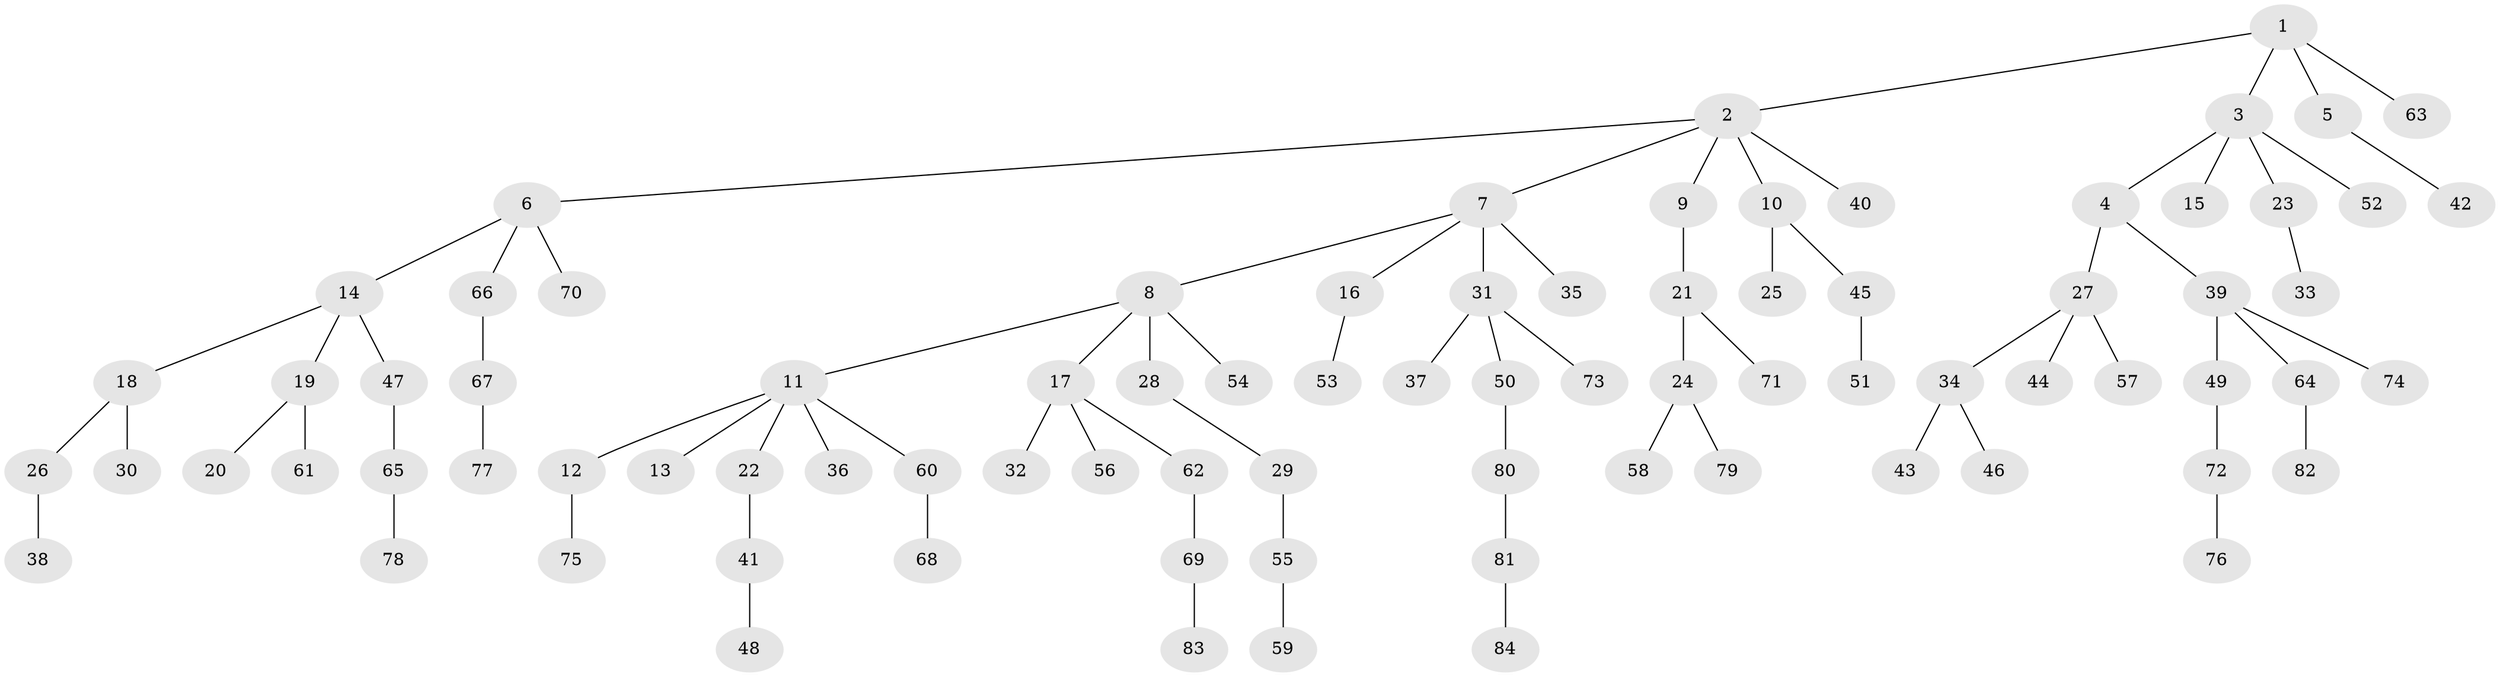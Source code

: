 // coarse degree distribution, {4: 0.0847457627118644, 5: 0.03389830508474576, 3: 0.06779661016949153, 6: 0.03389830508474576, 8: 0.01694915254237288, 2: 0.15254237288135594, 1: 0.6101694915254238}
// Generated by graph-tools (version 1.1) at 2025/42/03/06/25 10:42:06]
// undirected, 84 vertices, 83 edges
graph export_dot {
graph [start="1"]
  node [color=gray90,style=filled];
  1;
  2;
  3;
  4;
  5;
  6;
  7;
  8;
  9;
  10;
  11;
  12;
  13;
  14;
  15;
  16;
  17;
  18;
  19;
  20;
  21;
  22;
  23;
  24;
  25;
  26;
  27;
  28;
  29;
  30;
  31;
  32;
  33;
  34;
  35;
  36;
  37;
  38;
  39;
  40;
  41;
  42;
  43;
  44;
  45;
  46;
  47;
  48;
  49;
  50;
  51;
  52;
  53;
  54;
  55;
  56;
  57;
  58;
  59;
  60;
  61;
  62;
  63;
  64;
  65;
  66;
  67;
  68;
  69;
  70;
  71;
  72;
  73;
  74;
  75;
  76;
  77;
  78;
  79;
  80;
  81;
  82;
  83;
  84;
  1 -- 2;
  1 -- 3;
  1 -- 5;
  1 -- 63;
  2 -- 6;
  2 -- 7;
  2 -- 9;
  2 -- 10;
  2 -- 40;
  3 -- 4;
  3 -- 15;
  3 -- 23;
  3 -- 52;
  4 -- 27;
  4 -- 39;
  5 -- 42;
  6 -- 14;
  6 -- 66;
  6 -- 70;
  7 -- 8;
  7 -- 16;
  7 -- 31;
  7 -- 35;
  8 -- 11;
  8 -- 17;
  8 -- 28;
  8 -- 54;
  9 -- 21;
  10 -- 25;
  10 -- 45;
  11 -- 12;
  11 -- 13;
  11 -- 22;
  11 -- 36;
  11 -- 60;
  12 -- 75;
  14 -- 18;
  14 -- 19;
  14 -- 47;
  16 -- 53;
  17 -- 32;
  17 -- 56;
  17 -- 62;
  18 -- 26;
  18 -- 30;
  19 -- 20;
  19 -- 61;
  21 -- 24;
  21 -- 71;
  22 -- 41;
  23 -- 33;
  24 -- 58;
  24 -- 79;
  26 -- 38;
  27 -- 34;
  27 -- 44;
  27 -- 57;
  28 -- 29;
  29 -- 55;
  31 -- 37;
  31 -- 50;
  31 -- 73;
  34 -- 43;
  34 -- 46;
  39 -- 49;
  39 -- 64;
  39 -- 74;
  41 -- 48;
  45 -- 51;
  47 -- 65;
  49 -- 72;
  50 -- 80;
  55 -- 59;
  60 -- 68;
  62 -- 69;
  64 -- 82;
  65 -- 78;
  66 -- 67;
  67 -- 77;
  69 -- 83;
  72 -- 76;
  80 -- 81;
  81 -- 84;
}

